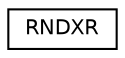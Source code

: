 digraph G
{
  edge [fontname="Helvetica",fontsize="10",labelfontname="Helvetica",labelfontsize="10"];
  node [fontname="Helvetica",fontsize="10",shape=record];
  rankdir=LR;
  Node1 [label="RNDXR",height=0.2,width=0.4,color="black", fillcolor="white", style="filled",URL="$structRNDXR.html"];
}

